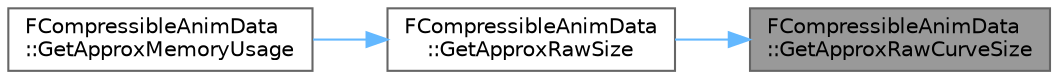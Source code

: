 digraph "FCompressibleAnimData::GetApproxRawCurveSize"
{
 // INTERACTIVE_SVG=YES
 // LATEX_PDF_SIZE
  bgcolor="transparent";
  edge [fontname=Helvetica,fontsize=10,labelfontname=Helvetica,labelfontsize=10];
  node [fontname=Helvetica,fontsize=10,shape=box,height=0.2,width=0.4];
  rankdir="RL";
  Node1 [id="Node000001",label="FCompressibleAnimData\l::GetApproxRawCurveSize",height=0.2,width=0.4,color="gray40", fillcolor="grey60", style="filled", fontcolor="black",tooltip=" "];
  Node1 -> Node2 [id="edge1_Node000001_Node000002",dir="back",color="steelblue1",style="solid",tooltip=" "];
  Node2 [id="Node000002",label="FCompressibleAnimData\l::GetApproxRawSize",height=0.2,width=0.4,color="grey40", fillcolor="white", style="filled",URL="$d1/d4d/structFCompressibleAnimData.html#aae19c0f785e15cbf44bf66da4f477f82",tooltip=" "];
  Node2 -> Node3 [id="edge2_Node000002_Node000003",dir="back",color="steelblue1",style="solid",tooltip=" "];
  Node3 [id="Node000003",label="FCompressibleAnimData\l::GetApproxMemoryUsage",height=0.2,width=0.4,color="grey40", fillcolor="white", style="filled",URL="$d1/d4d/structFCompressibleAnimData.html#a0e0893a35620d3dd8a992d187229b8d7",tooltip=" "];
}
